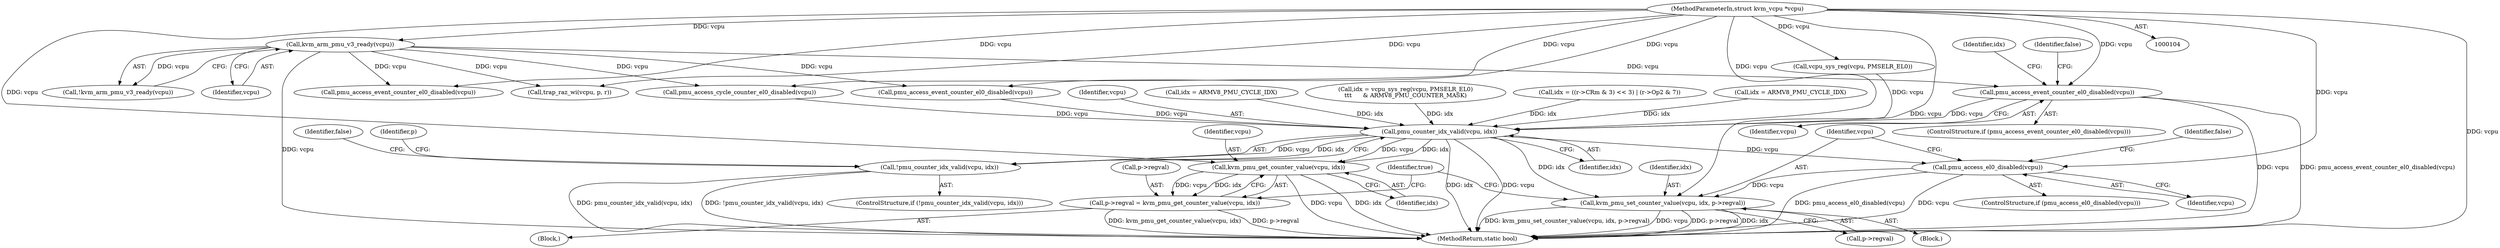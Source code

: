digraph "0_linux_9e3f7a29694049edd728e2400ab57ad7553e5aa9@pointer" {
"1000210" [label="(Call,pmu_access_event_counter_el0_disabled(vcpu))"];
"1000112" [label="(Call,kvm_arm_pmu_v3_ready(vcpu))"];
"1000105" [label="(MethodParameterIn,struct kvm_vcpu *vcpu)"];
"1000235" [label="(Call,pmu_counter_idx_valid(vcpu, idx))"];
"1000234" [label="(Call,!pmu_counter_idx_valid(vcpu, idx))"];
"1000246" [label="(Call,pmu_access_el0_disabled(vcpu))"];
"1000250" [label="(Call,kvm_pmu_set_counter_value(vcpu, idx, p->regval))"];
"1000262" [label="(Call,kvm_pmu_get_counter_value(vcpu, idx))"];
"1000258" [label="(Call,p->regval = kvm_pmu_get_counter_value(vcpu, idx))"];
"1000215" [label="(Identifier,idx)"];
"1000262" [label="(Call,kvm_pmu_get_counter_value(vcpu, idx))"];
"1000111" [label="(Call,!kvm_arm_pmu_v3_ready(vcpu))"];
"1000112" [label="(Call,kvm_arm_pmu_v3_ready(vcpu))"];
"1000263" [label="(Identifier,vcpu)"];
"1000235" [label="(Call,pmu_counter_idx_valid(vcpu, idx))"];
"1000257" [label="(Block,)"];
"1000267" [label="(MethodReturn,static bool)"];
"1000236" [label="(Identifier,vcpu)"];
"1000245" [label="(ControlStructure,if (pmu_access_el0_disabled(vcpu)))"];
"1000249" [label="(Identifier,false)"];
"1000237" [label="(Identifier,idx)"];
"1000244" [label="(Block,)"];
"1000190" [label="(Call,idx = ARMV8_PMU_CYCLE_IDX)"];
"1000247" [label="(Identifier,vcpu)"];
"1000213" [label="(Identifier,false)"];
"1000140" [label="(Call,pmu_access_event_counter_el0_disabled(vcpu))"];
"1000210" [label="(Call,pmu_access_event_counter_el0_disabled(vcpu))"];
"1000252" [label="(Identifier,idx)"];
"1000234" [label="(Call,!pmu_counter_idx_valid(vcpu, idx))"];
"1000115" [label="(Call,trap_raz_wi(vcpu, p, r))"];
"1000160" [label="(Call,pmu_access_cycle_counter_el0_disabled(vcpu))"];
"1000144" [label="(Call,idx = vcpu_sys_reg(vcpu, PMSELR_EL0)\n\t\t\t      & ARMV8_PMU_COUNTER_MASK)"];
"1000246" [label="(Call,pmu_access_el0_disabled(vcpu))"];
"1000250" [label="(Call,kvm_pmu_set_counter_value(vcpu, idx, p->regval))"];
"1000239" [label="(Identifier,false)"];
"1000264" [label="(Identifier,idx)"];
"1000242" [label="(Identifier,p)"];
"1000214" [label="(Call,idx = ((r->CRm & 3) << 3) | (r->Op2 & 7))"];
"1000164" [label="(Call,idx = ARMV8_PMU_CYCLE_IDX)"];
"1000266" [label="(Identifier,true)"];
"1000258" [label="(Call,p->regval = kvm_pmu_get_counter_value(vcpu, idx))"];
"1000211" [label="(Identifier,vcpu)"];
"1000253" [label="(Call,p->regval)"];
"1000105" [label="(MethodParameterIn,struct kvm_vcpu *vcpu)"];
"1000251" [label="(Identifier,vcpu)"];
"1000147" [label="(Call,vcpu_sys_reg(vcpu, PMSELR_EL0))"];
"1000209" [label="(ControlStructure,if (pmu_access_event_counter_el0_disabled(vcpu)))"];
"1000259" [label="(Call,p->regval)"];
"1000113" [label="(Identifier,vcpu)"];
"1000186" [label="(Call,pmu_access_event_counter_el0_disabled(vcpu))"];
"1000233" [label="(ControlStructure,if (!pmu_counter_idx_valid(vcpu, idx)))"];
"1000210" -> "1000209"  [label="AST: "];
"1000210" -> "1000211"  [label="CFG: "];
"1000211" -> "1000210"  [label="AST: "];
"1000213" -> "1000210"  [label="CFG: "];
"1000215" -> "1000210"  [label="CFG: "];
"1000210" -> "1000267"  [label="DDG: pmu_access_event_counter_el0_disabled(vcpu)"];
"1000210" -> "1000267"  [label="DDG: vcpu"];
"1000112" -> "1000210"  [label="DDG: vcpu"];
"1000105" -> "1000210"  [label="DDG: vcpu"];
"1000210" -> "1000235"  [label="DDG: vcpu"];
"1000112" -> "1000111"  [label="AST: "];
"1000112" -> "1000113"  [label="CFG: "];
"1000113" -> "1000112"  [label="AST: "];
"1000111" -> "1000112"  [label="CFG: "];
"1000112" -> "1000267"  [label="DDG: vcpu"];
"1000112" -> "1000111"  [label="DDG: vcpu"];
"1000105" -> "1000112"  [label="DDG: vcpu"];
"1000112" -> "1000115"  [label="DDG: vcpu"];
"1000112" -> "1000140"  [label="DDG: vcpu"];
"1000112" -> "1000160"  [label="DDG: vcpu"];
"1000112" -> "1000186"  [label="DDG: vcpu"];
"1000105" -> "1000104"  [label="AST: "];
"1000105" -> "1000267"  [label="DDG: vcpu"];
"1000105" -> "1000115"  [label="DDG: vcpu"];
"1000105" -> "1000140"  [label="DDG: vcpu"];
"1000105" -> "1000147"  [label="DDG: vcpu"];
"1000105" -> "1000160"  [label="DDG: vcpu"];
"1000105" -> "1000186"  [label="DDG: vcpu"];
"1000105" -> "1000235"  [label="DDG: vcpu"];
"1000105" -> "1000246"  [label="DDG: vcpu"];
"1000105" -> "1000250"  [label="DDG: vcpu"];
"1000105" -> "1000262"  [label="DDG: vcpu"];
"1000235" -> "1000234"  [label="AST: "];
"1000235" -> "1000237"  [label="CFG: "];
"1000236" -> "1000235"  [label="AST: "];
"1000237" -> "1000235"  [label="AST: "];
"1000234" -> "1000235"  [label="CFG: "];
"1000235" -> "1000267"  [label="DDG: idx"];
"1000235" -> "1000267"  [label="DDG: vcpu"];
"1000235" -> "1000234"  [label="DDG: vcpu"];
"1000235" -> "1000234"  [label="DDG: idx"];
"1000186" -> "1000235"  [label="DDG: vcpu"];
"1000147" -> "1000235"  [label="DDG: vcpu"];
"1000160" -> "1000235"  [label="DDG: vcpu"];
"1000190" -> "1000235"  [label="DDG: idx"];
"1000144" -> "1000235"  [label="DDG: idx"];
"1000214" -> "1000235"  [label="DDG: idx"];
"1000164" -> "1000235"  [label="DDG: idx"];
"1000235" -> "1000246"  [label="DDG: vcpu"];
"1000235" -> "1000250"  [label="DDG: idx"];
"1000235" -> "1000262"  [label="DDG: vcpu"];
"1000235" -> "1000262"  [label="DDG: idx"];
"1000234" -> "1000233"  [label="AST: "];
"1000239" -> "1000234"  [label="CFG: "];
"1000242" -> "1000234"  [label="CFG: "];
"1000234" -> "1000267"  [label="DDG: pmu_counter_idx_valid(vcpu, idx)"];
"1000234" -> "1000267"  [label="DDG: !pmu_counter_idx_valid(vcpu, idx)"];
"1000246" -> "1000245"  [label="AST: "];
"1000246" -> "1000247"  [label="CFG: "];
"1000247" -> "1000246"  [label="AST: "];
"1000249" -> "1000246"  [label="CFG: "];
"1000251" -> "1000246"  [label="CFG: "];
"1000246" -> "1000267"  [label="DDG: pmu_access_el0_disabled(vcpu)"];
"1000246" -> "1000267"  [label="DDG: vcpu"];
"1000246" -> "1000250"  [label="DDG: vcpu"];
"1000250" -> "1000244"  [label="AST: "];
"1000250" -> "1000253"  [label="CFG: "];
"1000251" -> "1000250"  [label="AST: "];
"1000252" -> "1000250"  [label="AST: "];
"1000253" -> "1000250"  [label="AST: "];
"1000266" -> "1000250"  [label="CFG: "];
"1000250" -> "1000267"  [label="DDG: kvm_pmu_set_counter_value(vcpu, idx, p->regval)"];
"1000250" -> "1000267"  [label="DDG: vcpu"];
"1000250" -> "1000267"  [label="DDG: p->regval"];
"1000250" -> "1000267"  [label="DDG: idx"];
"1000262" -> "1000258"  [label="AST: "];
"1000262" -> "1000264"  [label="CFG: "];
"1000263" -> "1000262"  [label="AST: "];
"1000264" -> "1000262"  [label="AST: "];
"1000258" -> "1000262"  [label="CFG: "];
"1000262" -> "1000267"  [label="DDG: vcpu"];
"1000262" -> "1000267"  [label="DDG: idx"];
"1000262" -> "1000258"  [label="DDG: vcpu"];
"1000262" -> "1000258"  [label="DDG: idx"];
"1000258" -> "1000257"  [label="AST: "];
"1000259" -> "1000258"  [label="AST: "];
"1000266" -> "1000258"  [label="CFG: "];
"1000258" -> "1000267"  [label="DDG: p->regval"];
"1000258" -> "1000267"  [label="DDG: kvm_pmu_get_counter_value(vcpu, idx)"];
}
